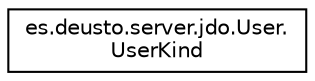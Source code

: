 digraph "Graphical Class Hierarchy"
{
 // LATEX_PDF_SIZE
  edge [fontname="Helvetica",fontsize="10",labelfontname="Helvetica",labelfontsize="10"];
  node [fontname="Helvetica",fontsize="10",shape=record];
  rankdir="LR";
  Node0 [label="es.deusto.server.jdo.User.\lUserKind",height=0.2,width=0.4,color="black", fillcolor="white", style="filled",URL="$enumes_1_1deusto_1_1server_1_1jdo_1_1_user_1_1_user_kind.html",tooltip=" "];
}

